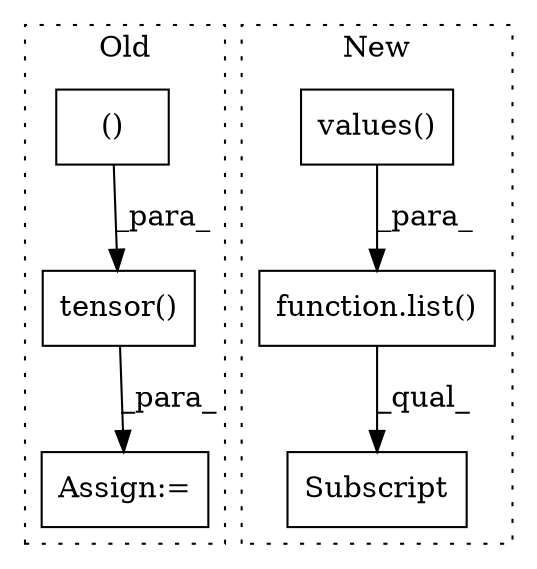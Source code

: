 digraph G {
subgraph cluster0 {
1 [label="tensor()" a="75" s="2950,2988" l="10,19" shape="box"];
3 [label="()" a="54" s="2985" l="2" shape="box"];
4 [label="Assign:=" a="68" s="2947" l="3" shape="box"];
label = "Old";
style="dotted";
}
subgraph cluster1 {
2 [label="function.list()" a="75" s="5397,5413" l="5,1" shape="box"];
5 [label="values()" a="75" s="5402" l="11" shape="box"];
6 [label="Subscript" a="63" s="5397,0" l="20,0" shape="box"];
label = "New";
style="dotted";
}
1 -> 4 [label="_para_"];
2 -> 6 [label="_qual_"];
3 -> 1 [label="_para_"];
5 -> 2 [label="_para_"];
}